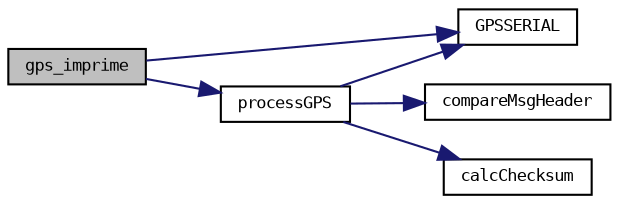 digraph "gps_imprime"
{
  bgcolor="transparent";
  edge [fontname="DejaVuSansMono",fontsize="8",labelfontname="DejaVuSansMono",labelfontsize="8"];
  node [fontname="DejaVuSansMono",fontsize="8",shape=record];
  rankdir="LR";
  Node16 [label="gps_imprime",height=0.2,width=0.4,color="black", fillcolor="grey75", style="filled", fontcolor="black"];
  Node16 -> Node17 [color="midnightblue",fontsize="8",style="solid",fontname="DejaVuSansMono"];
  Node17 [label="GPSSERIAL",height=0.2,width=0.4,color="black",URL="$GPS_8h.html#a5d2ecd8f29f7e3e702c8b8bea333f6c6"];
  Node16 -> Node18 [color="midnightblue",fontsize="8",style="solid",fontname="DejaVuSansMono"];
  Node18 [label="processGPS",height=0.2,width=0.4,color="black",URL="$GPS_8h.html#ad604e63cc857e5663dfba96c37c66bc7"];
  Node18 -> Node17 [color="midnightblue",fontsize="8",style="solid",fontname="DejaVuSansMono"];
  Node18 -> Node19 [color="midnightblue",fontsize="8",style="solid",fontname="DejaVuSansMono"];
  Node19 [label="compareMsgHeader",height=0.2,width=0.4,color="black",URL="$GPS_8h.html#aecde093c7427cc661daceaa118cf4455"];
  Node18 -> Node20 [color="midnightblue",fontsize="8",style="solid",fontname="DejaVuSansMono"];
  Node20 [label="calcChecksum",height=0.2,width=0.4,color="black",URL="$GPS_8h.html#aa2fac937d6e192633f020459321241e7"];
}
